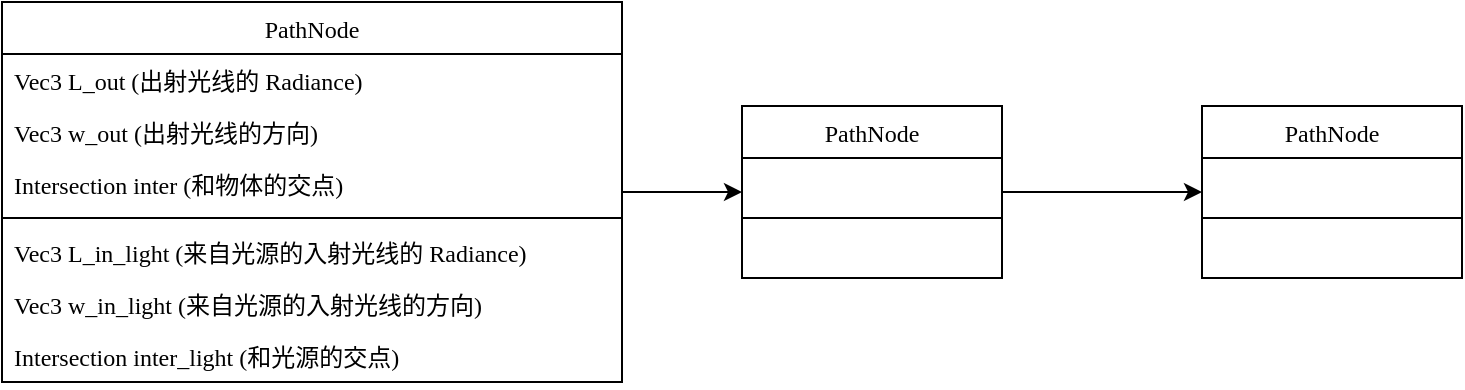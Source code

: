 <mxfile version="14.6.13" type="device"><diagram id="iwsnnTX7bYVKjZTbu6CY" name="第 1 页"><mxGraphModel dx="1034" dy="672" grid="1" gridSize="10" guides="1" tooltips="1" connect="1" arrows="1" fold="1" page="1" pageScale="1" pageWidth="1169" pageHeight="827" math="0" shadow="0"><root><mxCell id="0"/><mxCell id="1" parent="0"/><mxCell id="dslwm50tNwvuokwXVINH-2" value="PathNode" style="swimlane;fontStyle=0;align=center;verticalAlign=top;childLayout=stackLayout;horizontal=1;startSize=26;horizontalStack=0;resizeParent=1;resizeParentMax=0;resizeLast=0;collapsible=1;marginBottom=0;fontFamily=Consolas;" vertex="1" parent="1"><mxGeometry x="160" y="190" width="310" height="190" as="geometry"/></mxCell><mxCell id="dslwm50tNwvuokwXVINH-3" value="Vec3 L_out (出射光线的 Radiance)" style="text;strokeColor=none;fillColor=none;align=left;verticalAlign=top;spacingLeft=4;spacingRight=4;overflow=hidden;rotatable=0;points=[[0,0.5],[1,0.5]];portConstraint=eastwest;fontStyle=0;fontFamily=Consolas;" vertex="1" parent="dslwm50tNwvuokwXVINH-2"><mxGeometry y="26" width="310" height="26" as="geometry"/></mxCell><mxCell id="dslwm50tNwvuokwXVINH-6" value="Vec3 w_out (出射光线的方向)" style="text;strokeColor=none;fillColor=none;align=left;verticalAlign=top;spacingLeft=4;spacingRight=4;overflow=hidden;rotatable=0;points=[[0,0.5],[1,0.5]];portConstraint=eastwest;fontStyle=0;fontFamily=Consolas;" vertex="1" parent="dslwm50tNwvuokwXVINH-2"><mxGeometry y="52" width="310" height="26" as="geometry"/></mxCell><mxCell id="dslwm50tNwvuokwXVINH-7" value="Intersection inter (和物体的交点)" style="text;strokeColor=none;fillColor=none;align=left;verticalAlign=top;spacingLeft=4;spacingRight=4;overflow=hidden;rotatable=0;points=[[0,0.5],[1,0.5]];portConstraint=eastwest;fontStyle=0;fontFamily=Consolas;" vertex="1" parent="dslwm50tNwvuokwXVINH-2"><mxGeometry y="78" width="310" height="26" as="geometry"/></mxCell><mxCell id="dslwm50tNwvuokwXVINH-4" value="" style="line;strokeWidth=1;fillColor=none;align=left;verticalAlign=middle;spacingTop=-1;spacingLeft=3;spacingRight=3;rotatable=0;labelPosition=right;points=[];portConstraint=eastwest;fontStyle=0;fontFamily=Consolas;" vertex="1" parent="dslwm50tNwvuokwXVINH-2"><mxGeometry y="104" width="310" height="8" as="geometry"/></mxCell><mxCell id="dslwm50tNwvuokwXVINH-5" value="Vec3 L_in_light (来自光源的入射光线的 Radiance)" style="text;strokeColor=none;fillColor=none;align=left;verticalAlign=top;spacingLeft=4;spacingRight=4;overflow=hidden;rotatable=0;points=[[0,0.5],[1,0.5]];portConstraint=eastwest;fontStyle=0;fontFamily=Consolas;" vertex="1" parent="dslwm50tNwvuokwXVINH-2"><mxGeometry y="112" width="310" height="26" as="geometry"/></mxCell><mxCell id="dslwm50tNwvuokwXVINH-8" value="Vec3 w_in_light (来自光源的入射光线的方向)" style="text;strokeColor=none;fillColor=none;align=left;verticalAlign=top;spacingLeft=4;spacingRight=4;overflow=hidden;rotatable=0;points=[[0,0.5],[1,0.5]];portConstraint=eastwest;fontStyle=0;fontFamily=Consolas;" vertex="1" parent="dslwm50tNwvuokwXVINH-2"><mxGeometry y="138" width="310" height="26" as="geometry"/></mxCell><mxCell id="dslwm50tNwvuokwXVINH-9" value="Intersection inter_light (和光源的交点)" style="text;strokeColor=none;fillColor=none;align=left;verticalAlign=top;spacingLeft=4;spacingRight=4;overflow=hidden;rotatable=0;points=[[0,0.5],[1,0.5]];portConstraint=eastwest;fontStyle=0;fontFamily=Consolas;" vertex="1" parent="dslwm50tNwvuokwXVINH-2"><mxGeometry y="164" width="310" height="26" as="geometry"/></mxCell><mxCell id="dslwm50tNwvuokwXVINH-10" value="PathNode" style="swimlane;fontStyle=0;align=center;verticalAlign=top;childLayout=stackLayout;horizontal=1;startSize=26;horizontalStack=0;resizeParent=1;resizeParentMax=0;resizeLast=0;collapsible=1;marginBottom=0;fontFamily=Consolas;" vertex="1" parent="1"><mxGeometry x="530" y="242" width="130" height="86" as="geometry"/></mxCell><mxCell id="dslwm50tNwvuokwXVINH-11" value=" " style="text;strokeColor=none;fillColor=none;align=left;verticalAlign=top;spacingLeft=4;spacingRight=4;overflow=hidden;rotatable=0;points=[[0,0.5],[1,0.5]];portConstraint=eastwest;fontStyle=0;fontFamily=Consolas;" vertex="1" parent="dslwm50tNwvuokwXVINH-10"><mxGeometry y="26" width="130" height="26" as="geometry"/></mxCell><mxCell id="dslwm50tNwvuokwXVINH-14" value="" style="line;strokeWidth=1;fillColor=none;align=left;verticalAlign=middle;spacingTop=-1;spacingLeft=3;spacingRight=3;rotatable=0;labelPosition=right;points=[];portConstraint=eastwest;fontStyle=0;fontFamily=Consolas;" vertex="1" parent="dslwm50tNwvuokwXVINH-10"><mxGeometry y="52" width="130" height="8" as="geometry"/></mxCell><mxCell id="dslwm50tNwvuokwXVINH-17" value=" " style="text;strokeColor=none;fillColor=none;align=left;verticalAlign=top;spacingLeft=4;spacingRight=4;overflow=hidden;rotatable=0;points=[[0,0.5],[1,0.5]];portConstraint=eastwest;fontStyle=0;fontFamily=Consolas;" vertex="1" parent="dslwm50tNwvuokwXVINH-10"><mxGeometry y="60" width="130" height="26" as="geometry"/></mxCell><mxCell id="dslwm50tNwvuokwXVINH-20" style="edgeStyle=orthogonalEdgeStyle;rounded=0;orthogonalLoop=1;jettySize=auto;html=1;fontFamily=Consolas;" edge="1" parent="1" source="dslwm50tNwvuokwXVINH-2" target="dslwm50tNwvuokwXVINH-10"><mxGeometry relative="1" as="geometry"/></mxCell><mxCell id="dslwm50tNwvuokwXVINH-21" value="PathNode" style="swimlane;fontStyle=0;align=center;verticalAlign=top;childLayout=stackLayout;horizontal=1;startSize=26;horizontalStack=0;resizeParent=1;resizeParentMax=0;resizeLast=0;collapsible=1;marginBottom=0;fontFamily=Consolas;" vertex="1" parent="1"><mxGeometry x="760" y="242" width="130" height="86" as="geometry"/></mxCell><mxCell id="dslwm50tNwvuokwXVINH-22" value=" " style="text;strokeColor=none;fillColor=none;align=left;verticalAlign=top;spacingLeft=4;spacingRight=4;overflow=hidden;rotatable=0;points=[[0,0.5],[1,0.5]];portConstraint=eastwest;fontStyle=0;fontFamily=Consolas;" vertex="1" parent="dslwm50tNwvuokwXVINH-21"><mxGeometry y="26" width="130" height="26" as="geometry"/></mxCell><mxCell id="dslwm50tNwvuokwXVINH-23" value="" style="line;strokeWidth=1;fillColor=none;align=left;verticalAlign=middle;spacingTop=-1;spacingLeft=3;spacingRight=3;rotatable=0;labelPosition=right;points=[];portConstraint=eastwest;fontStyle=0;fontFamily=Consolas;" vertex="1" parent="dslwm50tNwvuokwXVINH-21"><mxGeometry y="52" width="130" height="8" as="geometry"/></mxCell><mxCell id="dslwm50tNwvuokwXVINH-24" value=" " style="text;strokeColor=none;fillColor=none;align=left;verticalAlign=top;spacingLeft=4;spacingRight=4;overflow=hidden;rotatable=0;points=[[0,0.5],[1,0.5]];portConstraint=eastwest;fontStyle=0;fontFamily=Consolas;" vertex="1" parent="dslwm50tNwvuokwXVINH-21"><mxGeometry y="60" width="130" height="26" as="geometry"/></mxCell><mxCell id="dslwm50tNwvuokwXVINH-25" style="edgeStyle=orthogonalEdgeStyle;rounded=0;orthogonalLoop=1;jettySize=auto;html=1;fontFamily=Consolas;" edge="1" parent="1" source="dslwm50tNwvuokwXVINH-10" target="dslwm50tNwvuokwXVINH-21"><mxGeometry relative="1" as="geometry"/></mxCell></root></mxGraphModel></diagram></mxfile>